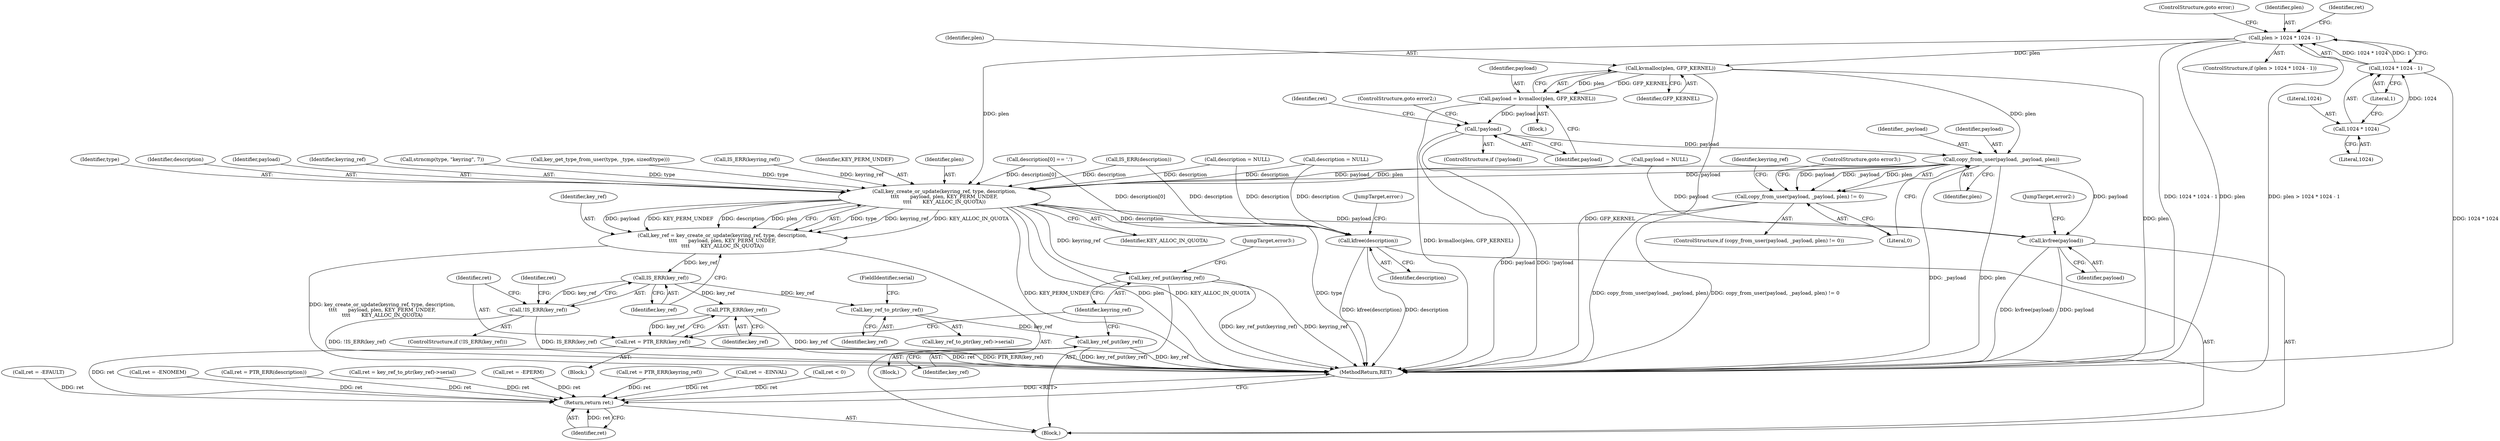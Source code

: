 digraph "0_linux_5649645d725c73df4302428ee4e02c869248b4c5@API" {
"1000223" [label="(Call,copy_from_user(payload, _payload, plen))"];
"1000214" [label="(Call,!payload)"];
"1000208" [label="(Call,payload = kvmalloc(plen, GFP_KERNEL))"];
"1000210" [label="(Call,kvmalloc(plen, GFP_KERNEL))"];
"1000128" [label="(Call,plen > 1024 * 1024 - 1)"];
"1000130" [label="(Call,1024 * 1024 - 1)"];
"1000131" [label="(Call,1024 * 1024)"];
"1000222" [label="(Call,copy_from_user(payload, _payload, plen) != 0)"];
"1000246" [label="(Call,key_create_or_update(keyring_ref, type, description,\n\t\t\t\t       payload, plen, KEY_PERM_UNDEF,\n\t\t\t\t       KEY_ALLOC_IN_QUOTA))"];
"1000244" [label="(Call,key_ref = key_create_or_update(keyring_ref, type, description,\n\t\t\t\t       payload, plen, KEY_PERM_UNDEF,\n\t\t\t\t       KEY_ALLOC_IN_QUOTA))"];
"1000256" [label="(Call,IS_ERR(key_ref))"];
"1000255" [label="(Call,!IS_ERR(key_ref))"];
"1000262" [label="(Call,key_ref_to_ptr(key_ref))"];
"1000265" [label="(Call,key_ref_put(key_ref))"];
"1000271" [label="(Call,PTR_ERR(key_ref))"];
"1000269" [label="(Call,ret = PTR_ERR(key_ref))"];
"1000282" [label="(Return,return ret;)"];
"1000273" [label="(Call,key_ref_put(keyring_ref))"];
"1000276" [label="(Call,kvfree(payload))"];
"1000279" [label="(Call,kfree(description))"];
"1000261" [label="(Call,key_ref_to_ptr(key_ref)->serial)"];
"1000278" [label="(JumpTarget,error2:)"];
"1000222" [label="(Call,copy_from_user(payload, _payload, plen) != 0)"];
"1000187" [label="(Call,strncmp(type, \"keyring\", 7))"];
"1000281" [label="(JumpTarget,error:)"];
"1000123" [label="(Call,ret = -EINVAL)"];
"1000135" [label="(ControlStructure,goto error;)"];
"1000214" [label="(Call,!payload)"];
"1000270" [label="(Identifier,ret)"];
"1000265" [label="(Call,key_ref_put(key_ref))"];
"1000203" [label="(Block,)"];
"1000279" [label="(Call,kfree(description))"];
"1000236" [label="(Call,IS_ERR(keyring_ref))"];
"1000252" [label="(Identifier,KEY_PERM_UNDEF)"];
"1000268" [label="(Block,)"];
"1000129" [label="(Identifier,plen)"];
"1000198" [label="(Call,payload = NULL)"];
"1000160" [label="(Call,IS_ERR(description))"];
"1000258" [label="(Block,)"];
"1000228" [label="(ControlStructure,goto error3;)"];
"1000272" [label="(Identifier,key_ref)"];
"1000224" [label="(Identifier,payload)"];
"1000212" [label="(Identifier,GFP_KERNEL)"];
"1000144" [label="(Call,ret < 0)"];
"1000260" [label="(Identifier,ret)"];
"1000218" [label="(Identifier,ret)"];
"1000226" [label="(Identifier,plen)"];
"1000215" [label="(Identifier,payload)"];
"1000137" [label="(Identifier,ret)"];
"1000245" [label="(Identifier,key_ref)"];
"1000283" [label="(Identifier,ret)"];
"1000244" [label="(Call,key_ref = key_create_or_update(keyring_ref, type, description,\n\t\t\t\t       payload, plen, KEY_PERM_UNDEF,\n\t\t\t\t       KEY_ALLOC_IN_QUOTA))"];
"1000225" [label="(Identifier,_payload)"];
"1000253" [label="(Identifier,KEY_ALLOC_IN_QUOTA)"];
"1000257" [label="(Identifier,key_ref)"];
"1000175" [label="(Call,description = NULL)"];
"1000262" [label="(Call,key_ref_to_ptr(key_ref))"];
"1000248" [label="(Identifier,type)"];
"1000130" [label="(Call,1024 * 1024 - 1)"];
"1000217" [label="(Call,ret = -EFAULT)"];
"1000132" [label="(Literal,1024)"];
"1000274" [label="(Identifier,keyring_ref)"];
"1000277" [label="(Identifier,payload)"];
"1000251" [label="(Identifier,plen)"];
"1000131" [label="(Call,1024 * 1024)"];
"1000230" [label="(Identifier,keyring_ref)"];
"1000276" [label="(Call,kvfree(payload))"];
"1000227" [label="(Literal,0)"];
"1000134" [label="(Literal,1)"];
"1000209" [label="(Identifier,payload)"];
"1000204" [label="(Call,ret = -ENOMEM)"];
"1000249" [label="(Identifier,description)"];
"1000250" [label="(Identifier,payload)"];
"1000247" [label="(Identifier,keyring_ref)"];
"1000255" [label="(Call,!IS_ERR(key_ref))"];
"1000148" [label="(Call,description = NULL)"];
"1000246" [label="(Call,key_create_or_update(keyring_ref, type, description,\n\t\t\t\t       payload, plen, KEY_PERM_UNDEF,\n\t\t\t\t       KEY_ALLOC_IN_QUOTA))"];
"1000271" [label="(Call,PTR_ERR(key_ref))"];
"1000269" [label="(Call,ret = PTR_ERR(key_ref))"];
"1000223" [label="(Call,copy_from_user(payload, _payload, plen))"];
"1000210" [label="(Call,kvmalloc(plen, GFP_KERNEL))"];
"1000211" [label="(Identifier,plen)"];
"1000284" [label="(MethodReturn,RET)"];
"1000263" [label="(Identifier,key_ref)"];
"1000216" [label="(ControlStructure,goto error2;)"];
"1000163" [label="(Call,ret = PTR_ERR(description))"];
"1000273" [label="(Call,key_ref_put(keyring_ref))"];
"1000116" [label="(Block,)"];
"1000266" [label="(Identifier,key_ref)"];
"1000275" [label="(JumpTarget,error3:)"];
"1000280" [label="(Identifier,description)"];
"1000128" [label="(Call,plen > 1024 * 1024 - 1)"];
"1000133" [label="(Literal,1024)"];
"1000221" [label="(ControlStructure,if (copy_from_user(payload, _payload, plen) != 0))"];
"1000208" [label="(Call,payload = kvmalloc(plen, GFP_KERNEL))"];
"1000254" [label="(ControlStructure,if (!IS_ERR(key_ref)))"];
"1000213" [label="(ControlStructure,if (!payload))"];
"1000181" [label="(Call,description[0] == '.')"];
"1000282" [label="(Return,return ret;)"];
"1000138" [label="(Call,key_get_type_from_user(type, _type, sizeof(type)))"];
"1000264" [label="(FieldIdentifier,serial)"];
"1000256" [label="(Call,IS_ERR(key_ref))"];
"1000259" [label="(Call,ret = key_ref_to_ptr(key_ref)->serial)"];
"1000193" [label="(Call,ret = -EPERM)"];
"1000127" [label="(ControlStructure,if (plen > 1024 * 1024 - 1))"];
"1000239" [label="(Call,ret = PTR_ERR(keyring_ref))"];
"1000223" -> "1000222"  [label="AST: "];
"1000223" -> "1000226"  [label="CFG: "];
"1000224" -> "1000223"  [label="AST: "];
"1000225" -> "1000223"  [label="AST: "];
"1000226" -> "1000223"  [label="AST: "];
"1000227" -> "1000223"  [label="CFG: "];
"1000223" -> "1000284"  [label="DDG: _payload"];
"1000223" -> "1000284"  [label="DDG: plen"];
"1000223" -> "1000222"  [label="DDG: payload"];
"1000223" -> "1000222"  [label="DDG: _payload"];
"1000223" -> "1000222"  [label="DDG: plen"];
"1000214" -> "1000223"  [label="DDG: payload"];
"1000210" -> "1000223"  [label="DDG: plen"];
"1000223" -> "1000246"  [label="DDG: payload"];
"1000223" -> "1000246"  [label="DDG: plen"];
"1000223" -> "1000276"  [label="DDG: payload"];
"1000214" -> "1000213"  [label="AST: "];
"1000214" -> "1000215"  [label="CFG: "];
"1000215" -> "1000214"  [label="AST: "];
"1000216" -> "1000214"  [label="CFG: "];
"1000218" -> "1000214"  [label="CFG: "];
"1000214" -> "1000284"  [label="DDG: !payload"];
"1000214" -> "1000284"  [label="DDG: payload"];
"1000208" -> "1000214"  [label="DDG: payload"];
"1000208" -> "1000203"  [label="AST: "];
"1000208" -> "1000210"  [label="CFG: "];
"1000209" -> "1000208"  [label="AST: "];
"1000210" -> "1000208"  [label="AST: "];
"1000215" -> "1000208"  [label="CFG: "];
"1000208" -> "1000284"  [label="DDG: kvmalloc(plen, GFP_KERNEL)"];
"1000210" -> "1000208"  [label="DDG: plen"];
"1000210" -> "1000208"  [label="DDG: GFP_KERNEL"];
"1000210" -> "1000212"  [label="CFG: "];
"1000211" -> "1000210"  [label="AST: "];
"1000212" -> "1000210"  [label="AST: "];
"1000210" -> "1000284"  [label="DDG: GFP_KERNEL"];
"1000210" -> "1000284"  [label="DDG: plen"];
"1000128" -> "1000210"  [label="DDG: plen"];
"1000128" -> "1000127"  [label="AST: "];
"1000128" -> "1000130"  [label="CFG: "];
"1000129" -> "1000128"  [label="AST: "];
"1000130" -> "1000128"  [label="AST: "];
"1000135" -> "1000128"  [label="CFG: "];
"1000137" -> "1000128"  [label="CFG: "];
"1000128" -> "1000284"  [label="DDG: 1024 * 1024 - 1"];
"1000128" -> "1000284"  [label="DDG: plen"];
"1000128" -> "1000284"  [label="DDG: plen > 1024 * 1024 - 1"];
"1000130" -> "1000128"  [label="DDG: 1024 * 1024"];
"1000130" -> "1000128"  [label="DDG: 1"];
"1000128" -> "1000246"  [label="DDG: plen"];
"1000130" -> "1000134"  [label="CFG: "];
"1000131" -> "1000130"  [label="AST: "];
"1000134" -> "1000130"  [label="AST: "];
"1000130" -> "1000284"  [label="DDG: 1024 * 1024"];
"1000131" -> "1000130"  [label="DDG: 1024"];
"1000131" -> "1000133"  [label="CFG: "];
"1000132" -> "1000131"  [label="AST: "];
"1000133" -> "1000131"  [label="AST: "];
"1000134" -> "1000131"  [label="CFG: "];
"1000222" -> "1000221"  [label="AST: "];
"1000222" -> "1000227"  [label="CFG: "];
"1000227" -> "1000222"  [label="AST: "];
"1000228" -> "1000222"  [label="CFG: "];
"1000230" -> "1000222"  [label="CFG: "];
"1000222" -> "1000284"  [label="DDG: copy_from_user(payload, _payload, plen)"];
"1000222" -> "1000284"  [label="DDG: copy_from_user(payload, _payload, plen) != 0"];
"1000246" -> "1000244"  [label="AST: "];
"1000246" -> "1000253"  [label="CFG: "];
"1000247" -> "1000246"  [label="AST: "];
"1000248" -> "1000246"  [label="AST: "];
"1000249" -> "1000246"  [label="AST: "];
"1000250" -> "1000246"  [label="AST: "];
"1000251" -> "1000246"  [label="AST: "];
"1000252" -> "1000246"  [label="AST: "];
"1000253" -> "1000246"  [label="AST: "];
"1000244" -> "1000246"  [label="CFG: "];
"1000246" -> "1000284"  [label="DDG: type"];
"1000246" -> "1000284"  [label="DDG: plen"];
"1000246" -> "1000284"  [label="DDG: KEY_ALLOC_IN_QUOTA"];
"1000246" -> "1000284"  [label="DDG: KEY_PERM_UNDEF"];
"1000246" -> "1000244"  [label="DDG: type"];
"1000246" -> "1000244"  [label="DDG: keyring_ref"];
"1000246" -> "1000244"  [label="DDG: KEY_ALLOC_IN_QUOTA"];
"1000246" -> "1000244"  [label="DDG: payload"];
"1000246" -> "1000244"  [label="DDG: KEY_PERM_UNDEF"];
"1000246" -> "1000244"  [label="DDG: description"];
"1000246" -> "1000244"  [label="DDG: plen"];
"1000236" -> "1000246"  [label="DDG: keyring_ref"];
"1000187" -> "1000246"  [label="DDG: type"];
"1000138" -> "1000246"  [label="DDG: type"];
"1000181" -> "1000246"  [label="DDG: description[0]"];
"1000160" -> "1000246"  [label="DDG: description"];
"1000148" -> "1000246"  [label="DDG: description"];
"1000175" -> "1000246"  [label="DDG: description"];
"1000198" -> "1000246"  [label="DDG: payload"];
"1000246" -> "1000273"  [label="DDG: keyring_ref"];
"1000246" -> "1000276"  [label="DDG: payload"];
"1000246" -> "1000279"  [label="DDG: description"];
"1000244" -> "1000116"  [label="AST: "];
"1000245" -> "1000244"  [label="AST: "];
"1000257" -> "1000244"  [label="CFG: "];
"1000244" -> "1000284"  [label="DDG: key_create_or_update(keyring_ref, type, description,\n\t\t\t\t       payload, plen, KEY_PERM_UNDEF,\n\t\t\t\t       KEY_ALLOC_IN_QUOTA)"];
"1000244" -> "1000256"  [label="DDG: key_ref"];
"1000256" -> "1000255"  [label="AST: "];
"1000256" -> "1000257"  [label="CFG: "];
"1000257" -> "1000256"  [label="AST: "];
"1000255" -> "1000256"  [label="CFG: "];
"1000256" -> "1000255"  [label="DDG: key_ref"];
"1000256" -> "1000262"  [label="DDG: key_ref"];
"1000256" -> "1000271"  [label="DDG: key_ref"];
"1000255" -> "1000254"  [label="AST: "];
"1000260" -> "1000255"  [label="CFG: "];
"1000270" -> "1000255"  [label="CFG: "];
"1000255" -> "1000284"  [label="DDG: !IS_ERR(key_ref)"];
"1000255" -> "1000284"  [label="DDG: IS_ERR(key_ref)"];
"1000262" -> "1000261"  [label="AST: "];
"1000262" -> "1000263"  [label="CFG: "];
"1000263" -> "1000262"  [label="AST: "];
"1000264" -> "1000262"  [label="CFG: "];
"1000262" -> "1000265"  [label="DDG: key_ref"];
"1000265" -> "1000258"  [label="AST: "];
"1000265" -> "1000266"  [label="CFG: "];
"1000266" -> "1000265"  [label="AST: "];
"1000274" -> "1000265"  [label="CFG: "];
"1000265" -> "1000284"  [label="DDG: key_ref_put(key_ref)"];
"1000265" -> "1000284"  [label="DDG: key_ref"];
"1000271" -> "1000269"  [label="AST: "];
"1000271" -> "1000272"  [label="CFG: "];
"1000272" -> "1000271"  [label="AST: "];
"1000269" -> "1000271"  [label="CFG: "];
"1000271" -> "1000284"  [label="DDG: key_ref"];
"1000271" -> "1000269"  [label="DDG: key_ref"];
"1000269" -> "1000268"  [label="AST: "];
"1000270" -> "1000269"  [label="AST: "];
"1000274" -> "1000269"  [label="CFG: "];
"1000269" -> "1000284"  [label="DDG: ret"];
"1000269" -> "1000284"  [label="DDG: PTR_ERR(key_ref)"];
"1000269" -> "1000282"  [label="DDG: ret"];
"1000282" -> "1000116"  [label="AST: "];
"1000282" -> "1000283"  [label="CFG: "];
"1000283" -> "1000282"  [label="AST: "];
"1000284" -> "1000282"  [label="CFG: "];
"1000282" -> "1000284"  [label="DDG: <RET>"];
"1000283" -> "1000282"  [label="DDG: ret"];
"1000193" -> "1000282"  [label="DDG: ret"];
"1000239" -> "1000282"  [label="DDG: ret"];
"1000217" -> "1000282"  [label="DDG: ret"];
"1000144" -> "1000282"  [label="DDG: ret"];
"1000204" -> "1000282"  [label="DDG: ret"];
"1000123" -> "1000282"  [label="DDG: ret"];
"1000163" -> "1000282"  [label="DDG: ret"];
"1000259" -> "1000282"  [label="DDG: ret"];
"1000273" -> "1000116"  [label="AST: "];
"1000273" -> "1000274"  [label="CFG: "];
"1000274" -> "1000273"  [label="AST: "];
"1000275" -> "1000273"  [label="CFG: "];
"1000273" -> "1000284"  [label="DDG: keyring_ref"];
"1000273" -> "1000284"  [label="DDG: key_ref_put(keyring_ref)"];
"1000276" -> "1000116"  [label="AST: "];
"1000276" -> "1000277"  [label="CFG: "];
"1000277" -> "1000276"  [label="AST: "];
"1000278" -> "1000276"  [label="CFG: "];
"1000276" -> "1000284"  [label="DDG: kvfree(payload)"];
"1000276" -> "1000284"  [label="DDG: payload"];
"1000198" -> "1000276"  [label="DDG: payload"];
"1000279" -> "1000116"  [label="AST: "];
"1000279" -> "1000280"  [label="CFG: "];
"1000280" -> "1000279"  [label="AST: "];
"1000281" -> "1000279"  [label="CFG: "];
"1000279" -> "1000284"  [label="DDG: description"];
"1000279" -> "1000284"  [label="DDG: kfree(description)"];
"1000181" -> "1000279"  [label="DDG: description[0]"];
"1000160" -> "1000279"  [label="DDG: description"];
"1000148" -> "1000279"  [label="DDG: description"];
"1000175" -> "1000279"  [label="DDG: description"];
}
